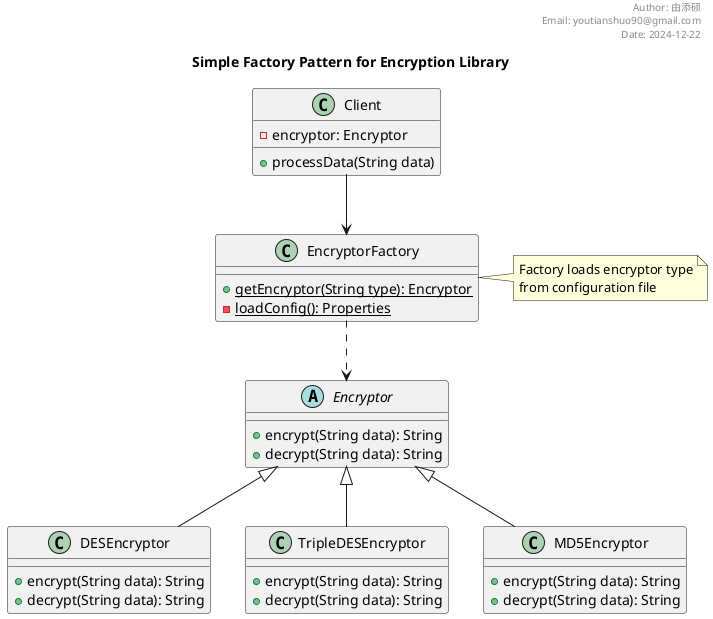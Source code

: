 @startuml

title Simple Factory Pattern for Encryption Library
header
Author: 由添硕
Email: youtianshuo90@gmail.com
Date: 2024-12-22
endheader

abstract class Encryptor {
  +encrypt(String data): String
  +decrypt(String data): String
}

class DESEncryptor {
  +encrypt(String data): String
  +decrypt(String data): String
}

class TripleDESEncryptor {
  +encrypt(String data): String
  +decrypt(String data): String
}

class MD5Encryptor {
  +encrypt(String data): String
  +decrypt(String data): String
}

class EncryptorFactory {
  +{static} getEncryptor(String type): Encryptor
  -{static} loadConfig(): Properties
}

class Client {
  -encryptor: Encryptor
  +processData(String data)
}

Encryptor <|-- DESEncryptor
Encryptor <|-- TripleDESEncryptor
Encryptor <|-- MD5Encryptor
EncryptorFactory ..> Encryptor
Client --> EncryptorFactory

note right of EncryptorFactory
  Factory loads encryptor type
  from configuration file
end note

@enduml
